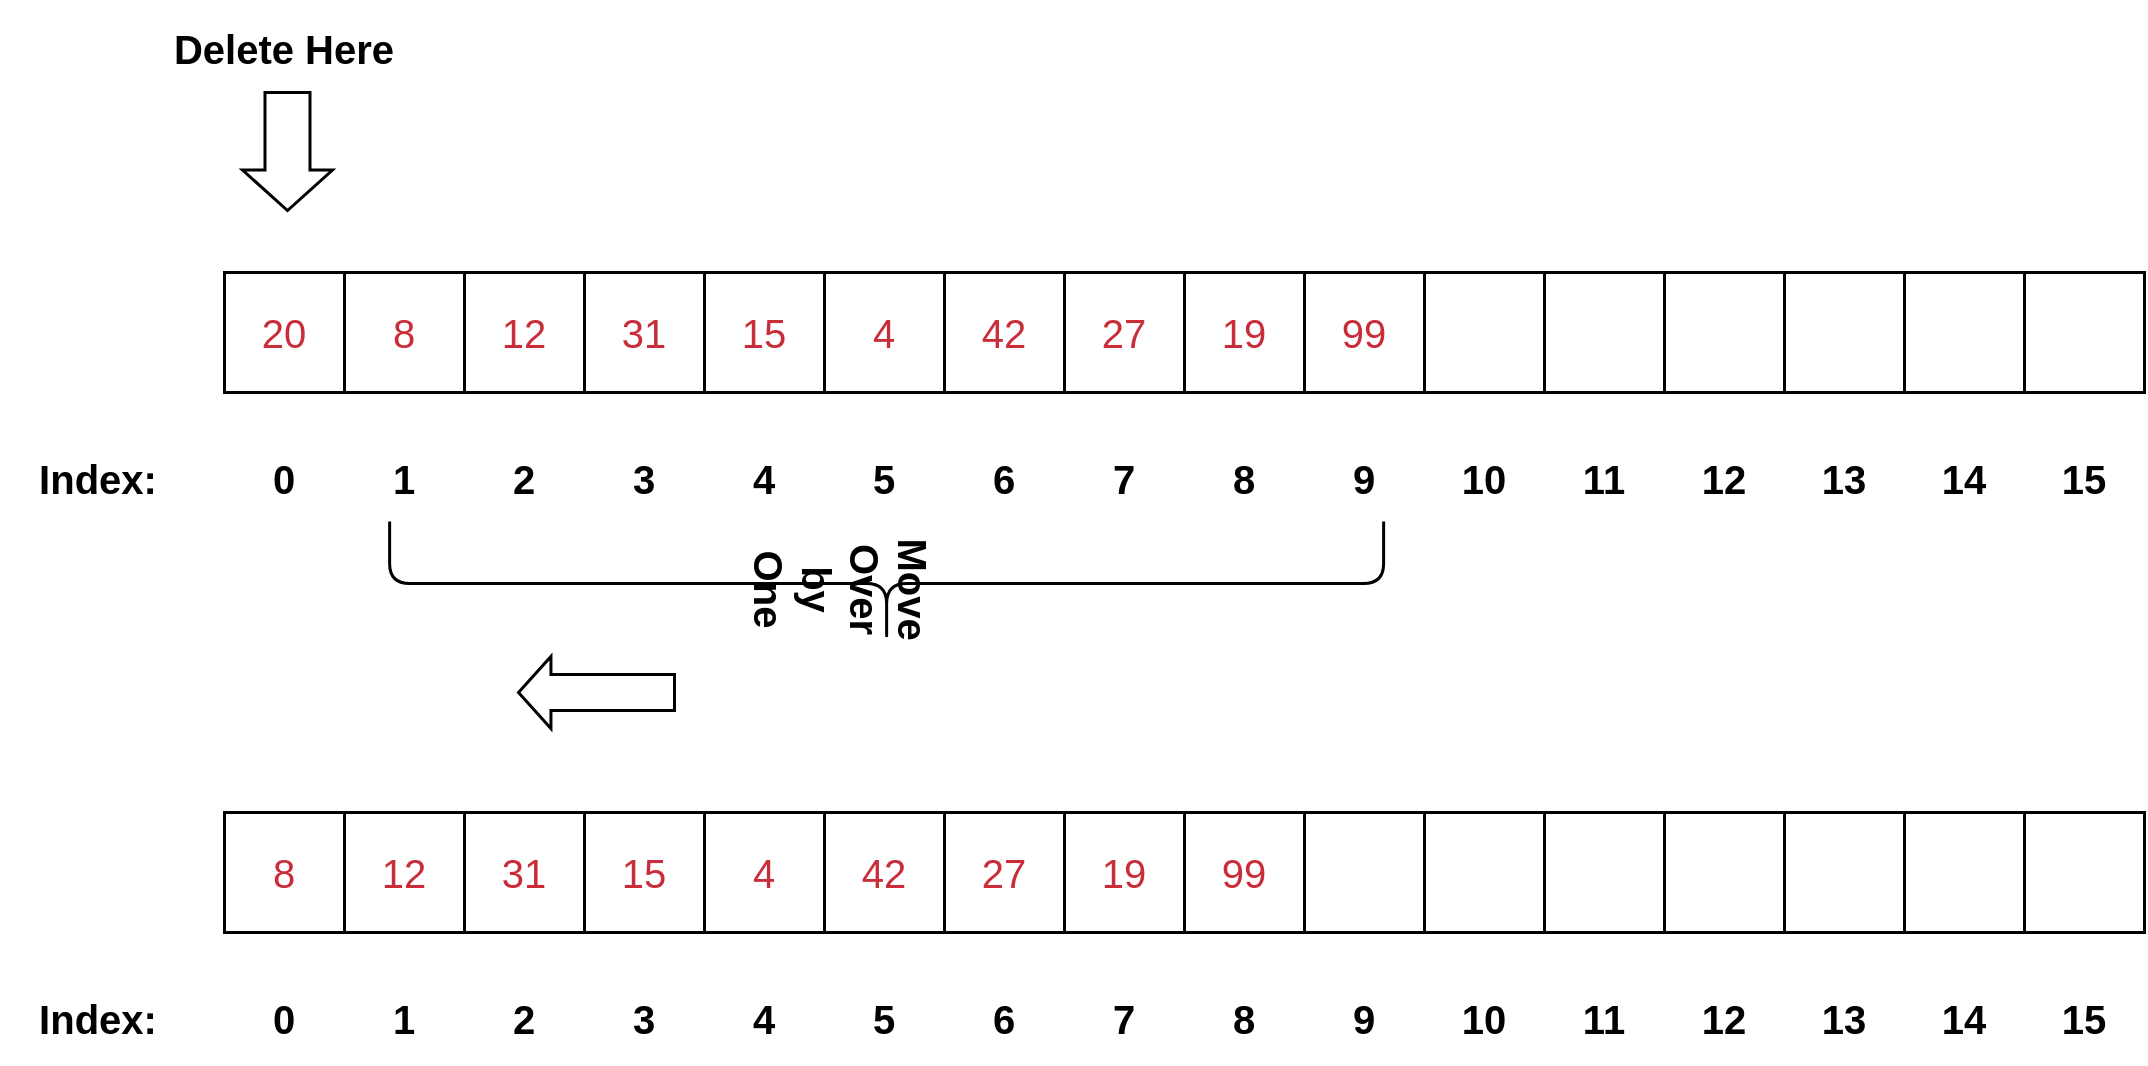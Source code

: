 <?xml version="1.0" encoding="UTF-8"?><mxfile type="Lucidchart-Import" version="17.1.4"><diagram name="Page 1" id="0"><mxGraphModel page="1" pageWidth="1020" pageHeight="1320" grid="1" gridSize="15"><root><mxCell id="0"/><mxCell id="1" parent="0"/><mxCell id="2" value="" style="shape=singleArrow;arrowWidth=0.5;arrowSize=0.343;whiteSpace=wrap;fontSize=13;spacing=3.8;strokeOpacity=100;rotation=90;strokeWidth=1.5;html=1;" vertex="1" parent="1"><mxGeometry x="158" y="67" width="59" height="45" as="geometry"/></mxCell><UserObject label="Delete Here" lucidchartObjectId="GwvDJqQ1ADK_" id="3"><mxCell style="html=1;overflow=block;blockSpacing=1;whiteSpace=wrap;fontSize=20;fontColor=default;fontStyle=1;spacing=3.8;strokeOpacity=0;fillOpacity=0;fillColor=#ffffff;strokeWidth=1.5;" vertex="1" parent="1"><mxGeometry x="96" y="15" width="180" height="45" as="geometry"/></mxCell></UserObject><mxCell id="4" value="" style="strokeColor=none;fillColor=none;whiteSpace=wrap;fontSize=20;fontColor=default;fontStyle=1;align=center;spacing=3.8;strokeOpacity=100;rotation=90;strokeWidth=1.5;html=1;" vertex="1" parent="1"><mxGeometry x="456" y="57" width="60" height="497" as="geometry"/></mxCell><mxCell id="5" value="" style="shape=curlyBracket;rounded=1;flipH=1;whiteSpace=wrap;fontSize=20;fontColor=default;fontStyle=1;align=center;spacing=3.8;strokeOpacity=100;rotation=90;strokeWidth=1.5;" vertex="1" parent="4"><mxGeometry width="62.125" height="497" as="geometry"/></mxCell><mxCell id="6" value="Move Over by One" style="strokeColor=none;fillColor=none;whiteSpace=wrap;fontSize=20;fontColor=default;fontStyle=1;align=center;spacing=3.8;strokeOpacity=100;rotation=90;strokeWidth=1.5;" vertex="1" parent="4"><mxGeometry x="10.125" y="2" width="-2.125" height="497" as="geometry"/></mxCell><UserObject label="20" lucidchartObjectId="DyvDNFA8wdOl" id="7"><mxCell style="html=1;overflow=block;blockSpacing=1;whiteSpace=wrap;fontSize=20;fontColor=#c92d39;spacing=3.8;strokeOpacity=100;strokeWidth=1.5;" vertex="1" parent="1"><mxGeometry x="156" y="150" width="60" height="60" as="geometry"/></mxCell></UserObject><UserObject label="8" lucidchartObjectId="DyvDK6IRrLHa" id="8"><mxCell style="html=1;overflow=block;blockSpacing=1;whiteSpace=wrap;fontSize=20;fontColor=#c92d39;spacing=3.8;strokeOpacity=100;strokeWidth=1.5;" vertex="1" parent="1"><mxGeometry x="216" y="150" width="60" height="60" as="geometry"/></mxCell></UserObject><UserObject label="12" lucidchartObjectId="DyvDGWp2-3n2" id="9"><mxCell style="html=1;overflow=block;blockSpacing=1;whiteSpace=wrap;fontSize=20;fontColor=#c92d39;spacing=3.8;strokeOpacity=100;strokeWidth=1.5;" vertex="1" parent="1"><mxGeometry x="276" y="150" width="60" height="60" as="geometry"/></mxCell></UserObject><UserObject label="31" lucidchartObjectId="DyvDZfGUk_KT" id="10"><mxCell style="html=1;overflow=block;blockSpacing=1;whiteSpace=wrap;fontSize=20;fontColor=#c92d39;spacing=3.8;strokeOpacity=100;strokeWidth=1.5;" vertex="1" parent="1"><mxGeometry x="336" y="150" width="60" height="60" as="geometry"/></mxCell></UserObject><UserObject label="15" lucidchartObjectId="DyvDIBeAUb2q" id="11"><mxCell style="html=1;overflow=block;blockSpacing=1;whiteSpace=wrap;fontSize=20;fontColor=#c92d39;spacing=3.8;strokeOpacity=100;strokeWidth=1.5;" vertex="1" parent="1"><mxGeometry x="396" y="150" width="60" height="60" as="geometry"/></mxCell></UserObject><UserObject label="4" lucidchartObjectId="DyvDLinZAijP" id="12"><mxCell style="html=1;overflow=block;blockSpacing=1;whiteSpace=wrap;fontSize=20;fontColor=#c92d39;spacing=3.8;strokeOpacity=100;strokeWidth=1.5;" vertex="1" parent="1"><mxGeometry x="456" y="150" width="60" height="60" as="geometry"/></mxCell></UserObject><UserObject label="42" lucidchartObjectId="DyvD.h3g5gVo" id="13"><mxCell style="html=1;overflow=block;blockSpacing=1;whiteSpace=wrap;fontSize=20;fontColor=#c92d39;spacing=3.8;strokeOpacity=100;strokeWidth=1.5;" vertex="1" parent="1"><mxGeometry x="516" y="150" width="60" height="60" as="geometry"/></mxCell></UserObject><UserObject label="27" lucidchartObjectId="DyvDmlXUnIYS" id="14"><mxCell style="html=1;overflow=block;blockSpacing=1;whiteSpace=wrap;fontSize=20;fontColor=#c92d39;spacing=3.8;strokeOpacity=100;strokeWidth=1.5;" vertex="1" parent="1"><mxGeometry x="576" y="150" width="60" height="60" as="geometry"/></mxCell></UserObject><UserObject label="Index:" lucidchartObjectId="DyvDeevKfKoH" id="15"><mxCell style="html=1;overflow=block;blockSpacing=1;whiteSpace=wrap;fontSize=20;fontColor=default;fontStyle=1;spacing=3.8;strokeOpacity=0;fillOpacity=0;fillColor=#ffffff;strokeWidth=1.5;" vertex="1" parent="1"><mxGeometry x="45" y="230" width="96" height="45" as="geometry"/></mxCell></UserObject><UserObject label="0" lucidchartObjectId="DyvDcOJ3YsWE" id="16"><mxCell style="html=1;overflow=block;blockSpacing=1;whiteSpace=wrap;fontSize=20;fontColor=default;fontStyle=1;spacing=3.8;strokeOpacity=0;fillOpacity=0;fillColor=#ffffff;strokeWidth=1.5;" vertex="1" parent="1"><mxGeometry x="171" y="230" width="30" height="45" as="geometry"/></mxCell></UserObject><UserObject label="1" lucidchartObjectId="DyvDao9qJytx" id="17"><mxCell style="html=1;overflow=block;blockSpacing=1;whiteSpace=wrap;fontSize=20;fontColor=default;fontStyle=1;spacing=3.8;strokeOpacity=0;fillOpacity=0;fillColor=#ffffff;strokeWidth=1.5;" vertex="1" parent="1"><mxGeometry x="231" y="230" width="30" height="45" as="geometry"/></mxCell></UserObject><UserObject label="2" lucidchartObjectId="DyvDPYDBVRPi" id="18"><mxCell style="html=1;overflow=block;blockSpacing=1;whiteSpace=wrap;fontSize=20;fontColor=default;fontStyle=1;spacing=3.8;strokeOpacity=0;fillOpacity=0;fillColor=#ffffff;strokeWidth=1.5;" vertex="1" parent="1"><mxGeometry x="291" y="230" width="30" height="45" as="geometry"/></mxCell></UserObject><UserObject label="3" lucidchartObjectId="DyvDZ09dWXoS" id="19"><mxCell style="html=1;overflow=block;blockSpacing=1;whiteSpace=wrap;fontSize=20;fontColor=default;fontStyle=1;spacing=3.8;strokeOpacity=0;fillOpacity=0;fillColor=#ffffff;strokeWidth=1.5;" vertex="1" parent="1"><mxGeometry x="351" y="230" width="30" height="45" as="geometry"/></mxCell></UserObject><UserObject label="4" lucidchartObjectId="DyvDNNaEdqJQ" id="20"><mxCell style="html=1;overflow=block;blockSpacing=1;whiteSpace=wrap;fontSize=20;fontColor=default;fontStyle=1;spacing=3.8;strokeOpacity=0;fillOpacity=0;fillColor=#ffffff;strokeWidth=1.5;" vertex="1" parent="1"><mxGeometry x="411" y="230" width="30" height="45" as="geometry"/></mxCell></UserObject><UserObject label="5" lucidchartObjectId="DyvDPnaUK1X4" id="21"><mxCell style="html=1;overflow=block;blockSpacing=1;whiteSpace=wrap;fontSize=20;fontColor=default;fontStyle=1;spacing=3.8;strokeOpacity=0;fillOpacity=0;fillColor=#ffffff;strokeWidth=1.5;" vertex="1" parent="1"><mxGeometry x="471" y="230" width="30" height="45" as="geometry"/></mxCell></UserObject><UserObject label="6" lucidchartObjectId="DyvDTa33Dbmy" id="22"><mxCell style="html=1;overflow=block;blockSpacing=1;whiteSpace=wrap;fontSize=20;fontColor=default;fontStyle=1;spacing=3.8;strokeOpacity=0;fillOpacity=0;fillColor=#ffffff;strokeWidth=1.5;" vertex="1" parent="1"><mxGeometry x="531" y="230" width="30" height="45" as="geometry"/></mxCell></UserObject><UserObject label="7" lucidchartObjectId="DyvDrO~GOMuD" id="23"><mxCell style="html=1;overflow=block;blockSpacing=1;whiteSpace=wrap;fontSize=20;fontColor=default;fontStyle=1;spacing=3.8;strokeOpacity=0;fillOpacity=0;fillColor=#ffffff;strokeWidth=1.5;" vertex="1" parent="1"><mxGeometry x="591" y="230" width="30" height="45" as="geometry"/></mxCell></UserObject><UserObject label="19" lucidchartObjectId="DyvDgv45AVpg" id="24"><mxCell style="html=1;overflow=block;blockSpacing=1;whiteSpace=wrap;fontSize=20;fontColor=#c92d39;spacing=3.8;strokeOpacity=100;strokeWidth=1.5;" vertex="1" parent="1"><mxGeometry x="636" y="150" width="60" height="60" as="geometry"/></mxCell></UserObject><UserObject label="99" lucidchartObjectId="DyvD6uPUPLK0" id="25"><mxCell style="html=1;overflow=block;blockSpacing=1;whiteSpace=wrap;fontSize=20;fontColor=#c92d39;spacing=3.8;strokeOpacity=100;strokeWidth=1.5;" vertex="1" parent="1"><mxGeometry x="696" y="150" width="60" height="60" as="geometry"/></mxCell></UserObject><UserObject label="" lucidchartObjectId="DyvDvY__HOXY" id="26"><mxCell style="html=1;overflow=block;blockSpacing=1;whiteSpace=wrap;fontSize=13;spacing=3.8;strokeOpacity=100;strokeWidth=1.5;" vertex="1" parent="1"><mxGeometry x="756" y="150" width="60" height="60" as="geometry"/></mxCell></UserObject><UserObject label="" lucidchartObjectId="DyvDng_B~44O" id="27"><mxCell style="html=1;overflow=block;blockSpacing=1;whiteSpace=wrap;fontSize=13;spacing=3.8;strokeOpacity=100;strokeWidth=1.5;" vertex="1" parent="1"><mxGeometry x="816" y="150" width="60" height="60" as="geometry"/></mxCell></UserObject><UserObject label="" lucidchartObjectId="DyvDd9E~LG~v" id="28"><mxCell style="html=1;overflow=block;blockSpacing=1;whiteSpace=wrap;fontSize=13;spacing=3.8;strokeOpacity=100;strokeWidth=1.5;" vertex="1" parent="1"><mxGeometry x="876" y="150" width="60" height="60" as="geometry"/></mxCell></UserObject><UserObject label="" lucidchartObjectId="DyvD5Z-OrtCd" id="29"><mxCell style="html=1;overflow=block;blockSpacing=1;whiteSpace=wrap;fontSize=13;spacing=3.8;strokeOpacity=100;strokeWidth=1.5;" vertex="1" parent="1"><mxGeometry x="936" y="150" width="60" height="60" as="geometry"/></mxCell></UserObject><UserObject label="" lucidchartObjectId="DyvDIMoh-aMi" id="30"><mxCell style="html=1;overflow=block;blockSpacing=1;whiteSpace=wrap;fontSize=13;spacing=3.8;strokeOpacity=100;strokeWidth=1.5;" vertex="1" parent="1"><mxGeometry x="996" y="150" width="60" height="60" as="geometry"/></mxCell></UserObject><UserObject label="" lucidchartObjectId="DyvDdyDWyFNu" id="31"><mxCell style="html=1;overflow=block;blockSpacing=1;whiteSpace=wrap;fontSize=13;spacing=3.8;strokeOpacity=100;strokeWidth=1.5;" vertex="1" parent="1"><mxGeometry x="1056" y="150" width="60" height="60" as="geometry"/></mxCell></UserObject><UserObject label="8" lucidchartObjectId="DyvDY3Bhyy4J" id="32"><mxCell style="html=1;overflow=block;blockSpacing=1;whiteSpace=wrap;fontSize=20;fontColor=default;fontStyle=1;spacing=3.8;strokeOpacity=0;fillOpacity=0;fillColor=#ffffff;strokeWidth=1.5;" vertex="1" parent="1"><mxGeometry x="651" y="230" width="30" height="45" as="geometry"/></mxCell></UserObject><UserObject label="9" lucidchartObjectId="DyvDMNEpeg8y" id="33"><mxCell style="html=1;overflow=block;blockSpacing=1;whiteSpace=wrap;fontSize=20;fontColor=default;fontStyle=1;spacing=3.8;strokeOpacity=0;fillOpacity=0;fillColor=#ffffff;strokeWidth=1.5;" vertex="1" parent="1"><mxGeometry x="711" y="230" width="30" height="45" as="geometry"/></mxCell></UserObject><UserObject label="10" lucidchartObjectId="DyvD2MXShiQK" id="34"><mxCell style="html=1;overflow=block;blockSpacing=1;whiteSpace=wrap;fontSize=20;fontColor=default;fontStyle=1;spacing=3.8;strokeOpacity=0;fillOpacity=0;fillColor=#ffffff;strokeWidth=1.5;" vertex="1" parent="1"><mxGeometry x="771" y="230" width="30" height="45" as="geometry"/></mxCell></UserObject><UserObject label="11" lucidchartObjectId="DyvDl72kLt_2" id="35"><mxCell style="html=1;overflow=block;blockSpacing=1;whiteSpace=wrap;fontSize=20;fontColor=default;fontStyle=1;spacing=3.8;strokeOpacity=0;fillOpacity=0;fillColor=#ffffff;strokeWidth=1.5;" vertex="1" parent="1"><mxGeometry x="831" y="230" width="30" height="45" as="geometry"/></mxCell></UserObject><UserObject label="12" lucidchartObjectId="DyvD0alnUN_X" id="36"><mxCell style="html=1;overflow=block;blockSpacing=1;whiteSpace=wrap;fontSize=20;fontColor=default;fontStyle=1;spacing=3.8;strokeOpacity=0;fillOpacity=0;fillColor=#ffffff;strokeWidth=1.5;" vertex="1" parent="1"><mxGeometry x="891" y="230" width="30" height="45" as="geometry"/></mxCell></UserObject><UserObject label="13" lucidchartObjectId="DyvDL5Bm6~OA" id="37"><mxCell style="html=1;overflow=block;blockSpacing=1;whiteSpace=wrap;fontSize=20;fontColor=default;fontStyle=1;spacing=3.8;strokeOpacity=0;fillOpacity=0;fillColor=#ffffff;strokeWidth=1.5;" vertex="1" parent="1"><mxGeometry x="951" y="230" width="30" height="45" as="geometry"/></mxCell></UserObject><UserObject label="14" lucidchartObjectId="DyvDTHFyDO0I" id="38"><mxCell style="html=1;overflow=block;blockSpacing=1;whiteSpace=wrap;fontSize=20;fontColor=default;fontStyle=1;spacing=3.8;strokeOpacity=0;fillOpacity=0;fillColor=#ffffff;strokeWidth=1.5;" vertex="1" parent="1"><mxGeometry x="1011" y="230" width="30" height="45" as="geometry"/></mxCell></UserObject><UserObject label="15" lucidchartObjectId="DyvDPij-eoAD" id="39"><mxCell style="html=1;overflow=block;blockSpacing=1;whiteSpace=wrap;fontSize=20;fontColor=default;fontStyle=1;spacing=3.8;strokeOpacity=0;fillOpacity=0;fillColor=#ffffff;strokeWidth=1.5;" vertex="1" parent="1"><mxGeometry x="1071" y="230" width="30" height="45" as="geometry"/></mxCell></UserObject><UserObject label="8" lucidchartObjectId="7gRDByos3_Rv" id="40"><mxCell style="html=1;overflow=block;blockSpacing=1;whiteSpace=wrap;fontSize=20;fontColor=#c92d39;spacing=3.8;strokeOpacity=100;strokeWidth=1.5;" vertex="1" parent="1"><mxGeometry x="156" y="420" width="60" height="60" as="geometry"/></mxCell></UserObject><UserObject label="12" lucidchartObjectId="7gRDTwb~qCJH" id="41"><mxCell style="html=1;overflow=block;blockSpacing=1;whiteSpace=wrap;fontSize=20;fontColor=#c92d39;spacing=3.8;strokeOpacity=100;strokeWidth=1.5;" vertex="1" parent="1"><mxGeometry x="216" y="420" width="60" height="60" as="geometry"/></mxCell></UserObject><UserObject label="31" lucidchartObjectId="7gRD9a58ZR_4" id="42"><mxCell style="html=1;overflow=block;blockSpacing=1;whiteSpace=wrap;fontSize=20;fontColor=#c92d39;spacing=3.8;strokeOpacity=100;strokeWidth=1.5;" vertex="1" parent="1"><mxGeometry x="276" y="420" width="60" height="60" as="geometry"/></mxCell></UserObject><UserObject label="15" lucidchartObjectId="7gRDYxugtRtr" id="43"><mxCell style="html=1;overflow=block;blockSpacing=1;whiteSpace=wrap;fontSize=20;fontColor=#c92d39;spacing=3.8;strokeOpacity=100;strokeWidth=1.5;" vertex="1" parent="1"><mxGeometry x="336" y="420" width="60" height="60" as="geometry"/></mxCell></UserObject><UserObject label="4" lucidchartObjectId="7gRDjNhZkZY3" id="44"><mxCell style="html=1;overflow=block;blockSpacing=1;whiteSpace=wrap;fontSize=20;fontColor=#c92d39;spacing=3.8;strokeOpacity=100;strokeWidth=1.5;" vertex="1" parent="1"><mxGeometry x="396" y="420" width="60" height="60" as="geometry"/></mxCell></UserObject><UserObject label="42" lucidchartObjectId="7gRDPfkIVh7U" id="45"><mxCell style="html=1;overflow=block;blockSpacing=1;whiteSpace=wrap;fontSize=20;fontColor=#c92d39;spacing=3.8;strokeOpacity=100;strokeWidth=1.5;" vertex="1" parent="1"><mxGeometry x="456" y="420" width="60" height="60" as="geometry"/></mxCell></UserObject><UserObject label="27" lucidchartObjectId="7gRDWCBQkkw5" id="46"><mxCell style="html=1;overflow=block;blockSpacing=1;whiteSpace=wrap;fontSize=20;fontColor=#c92d39;spacing=3.8;strokeOpacity=100;strokeWidth=1.5;" vertex="1" parent="1"><mxGeometry x="516" y="420" width="60" height="60" as="geometry"/></mxCell></UserObject><UserObject label="19" lucidchartObjectId="7gRDDsb6fIET" id="47"><mxCell style="html=1;overflow=block;blockSpacing=1;whiteSpace=wrap;fontSize=20;fontColor=#c92d39;spacing=3.8;strokeOpacity=100;strokeWidth=1.5;" vertex="1" parent="1"><mxGeometry x="576" y="420" width="60" height="60" as="geometry"/></mxCell></UserObject><UserObject label="Index:" lucidchartObjectId="7gRDFa4bWd6B" id="48"><mxCell style="html=1;overflow=block;blockSpacing=1;whiteSpace=wrap;fontSize=20;fontColor=default;fontStyle=1;spacing=3.8;strokeOpacity=0;fillOpacity=0;fillColor=#ffffff;strokeWidth=1.5;" vertex="1" parent="1"><mxGeometry x="45" y="500" width="96" height="45" as="geometry"/></mxCell></UserObject><UserObject label="0" lucidchartObjectId="7gRDAe7Xk3.N" id="49"><mxCell style="html=1;overflow=block;blockSpacing=1;whiteSpace=wrap;fontSize=20;fontColor=default;fontStyle=1;spacing=3.8;strokeOpacity=0;fillOpacity=0;fillColor=#ffffff;strokeWidth=1.5;" vertex="1" parent="1"><mxGeometry x="171" y="500" width="30" height="45" as="geometry"/></mxCell></UserObject><UserObject label="1" lucidchartObjectId="7gRDeBiBSRvn" id="50"><mxCell style="html=1;overflow=block;blockSpacing=1;whiteSpace=wrap;fontSize=20;fontColor=default;fontStyle=1;spacing=3.8;strokeOpacity=0;fillOpacity=0;fillColor=#ffffff;strokeWidth=1.5;" vertex="1" parent="1"><mxGeometry x="231" y="500" width="30" height="45" as="geometry"/></mxCell></UserObject><UserObject label="2" lucidchartObjectId="7gRDwguFt5J8" id="51"><mxCell style="html=1;overflow=block;blockSpacing=1;whiteSpace=wrap;fontSize=20;fontColor=default;fontStyle=1;spacing=3.8;strokeOpacity=0;fillOpacity=0;fillColor=#ffffff;strokeWidth=1.5;" vertex="1" parent="1"><mxGeometry x="291" y="500" width="30" height="45" as="geometry"/></mxCell></UserObject><UserObject label="3" lucidchartObjectId="7gRD4JusXV8e" id="52"><mxCell style="html=1;overflow=block;blockSpacing=1;whiteSpace=wrap;fontSize=20;fontColor=default;fontStyle=1;spacing=3.8;strokeOpacity=0;fillOpacity=0;fillColor=#ffffff;strokeWidth=1.5;" vertex="1" parent="1"><mxGeometry x="351" y="500" width="30" height="45" as="geometry"/></mxCell></UserObject><UserObject label="4" lucidchartObjectId="7gRDJ7aJ4cFE" id="53"><mxCell style="html=1;overflow=block;blockSpacing=1;whiteSpace=wrap;fontSize=20;fontColor=default;fontStyle=1;spacing=3.8;strokeOpacity=0;fillOpacity=0;fillColor=#ffffff;strokeWidth=1.5;" vertex="1" parent="1"><mxGeometry x="411" y="500" width="30" height="45" as="geometry"/></mxCell></UserObject><UserObject label="5" lucidchartObjectId="7gRDhWQv~SXJ" id="54"><mxCell style="html=1;overflow=block;blockSpacing=1;whiteSpace=wrap;fontSize=20;fontColor=default;fontStyle=1;spacing=3.8;strokeOpacity=0;fillOpacity=0;fillColor=#ffffff;strokeWidth=1.5;" vertex="1" parent="1"><mxGeometry x="471" y="500" width="30" height="45" as="geometry"/></mxCell></UserObject><UserObject label="6" lucidchartObjectId="7gRDIFFGTM5O" id="55"><mxCell style="html=1;overflow=block;blockSpacing=1;whiteSpace=wrap;fontSize=20;fontColor=default;fontStyle=1;spacing=3.8;strokeOpacity=0;fillOpacity=0;fillColor=#ffffff;strokeWidth=1.5;" vertex="1" parent="1"><mxGeometry x="531" y="500" width="30" height="45" as="geometry"/></mxCell></UserObject><UserObject label="7" lucidchartObjectId="7gRDorJ4VKGK" id="56"><mxCell style="html=1;overflow=block;blockSpacing=1;whiteSpace=wrap;fontSize=20;fontColor=default;fontStyle=1;spacing=3.8;strokeOpacity=0;fillOpacity=0;fillColor=#ffffff;strokeWidth=1.5;" vertex="1" parent="1"><mxGeometry x="591" y="500" width="30" height="45" as="geometry"/></mxCell></UserObject><UserObject label="99" lucidchartObjectId="7gRD-QF5cXD_" id="57"><mxCell style="html=1;overflow=block;blockSpacing=1;whiteSpace=wrap;fontSize=20;fontColor=#c92d39;spacing=3.8;strokeOpacity=100;strokeWidth=1.5;" vertex="1" parent="1"><mxGeometry x="636" y="420" width="60" height="60" as="geometry"/></mxCell></UserObject><UserObject label="" lucidchartObjectId="7gRDYli7N-JJ" id="58"><mxCell style="html=1;overflow=block;blockSpacing=1;whiteSpace=wrap;fontSize=13;spacing=3.8;strokeOpacity=100;strokeWidth=1.5;" vertex="1" parent="1"><mxGeometry x="696" y="420" width="60" height="60" as="geometry"/></mxCell></UserObject><UserObject label="" lucidchartObjectId="7gRDVKyR-HS9" id="59"><mxCell style="html=1;overflow=block;blockSpacing=1;whiteSpace=wrap;fontSize=13;spacing=3.8;strokeOpacity=100;strokeWidth=1.5;" vertex="1" parent="1"><mxGeometry x="756" y="420" width="60" height="60" as="geometry"/></mxCell></UserObject><UserObject label="" lucidchartObjectId="7gRD~VOynbLe" id="60"><mxCell style="html=1;overflow=block;blockSpacing=1;whiteSpace=wrap;fontSize=13;spacing=3.8;strokeOpacity=100;strokeWidth=1.5;" vertex="1" parent="1"><mxGeometry x="816" y="420" width="60" height="60" as="geometry"/></mxCell></UserObject><UserObject label="" lucidchartObjectId="7gRD1VCsmGlk" id="61"><mxCell style="html=1;overflow=block;blockSpacing=1;whiteSpace=wrap;fontSize=13;spacing=3.8;strokeOpacity=100;strokeWidth=1.5;" vertex="1" parent="1"><mxGeometry x="876" y="420" width="60" height="60" as="geometry"/></mxCell></UserObject><UserObject label="" lucidchartObjectId="7gRDo9-x_hUu" id="62"><mxCell style="html=1;overflow=block;blockSpacing=1;whiteSpace=wrap;fontSize=13;spacing=3.8;strokeOpacity=100;strokeWidth=1.5;" vertex="1" parent="1"><mxGeometry x="936" y="420" width="60" height="60" as="geometry"/></mxCell></UserObject><UserObject label="" lucidchartObjectId="7gRDSyVouxT1" id="63"><mxCell style="html=1;overflow=block;blockSpacing=1;whiteSpace=wrap;fontSize=13;spacing=3.8;strokeOpacity=100;strokeWidth=1.5;" vertex="1" parent="1"><mxGeometry x="996" y="420" width="60" height="60" as="geometry"/></mxCell></UserObject><UserObject label="" lucidchartObjectId="7gRD~qhLiwB5" id="64"><mxCell style="html=1;overflow=block;blockSpacing=1;whiteSpace=wrap;fontSize=13;spacing=3.8;strokeOpacity=100;strokeWidth=1.5;" vertex="1" parent="1"><mxGeometry x="1056" y="420" width="60" height="60" as="geometry"/></mxCell></UserObject><UserObject label="8" lucidchartObjectId="7gRDEOyJvPm~" id="65"><mxCell style="html=1;overflow=block;blockSpacing=1;whiteSpace=wrap;fontSize=20;fontColor=default;fontStyle=1;spacing=3.8;strokeOpacity=0;fillOpacity=0;fillColor=#ffffff;strokeWidth=1.5;" vertex="1" parent="1"><mxGeometry x="651" y="500" width="30" height="45" as="geometry"/></mxCell></UserObject><UserObject label="9" lucidchartObjectId="7gRD2IxLrXmX" id="66"><mxCell style="html=1;overflow=block;blockSpacing=1;whiteSpace=wrap;fontSize=20;fontColor=default;fontStyle=1;spacing=3.8;strokeOpacity=0;fillOpacity=0;fillColor=#ffffff;strokeWidth=1.5;" vertex="1" parent="1"><mxGeometry x="711" y="500" width="30" height="45" as="geometry"/></mxCell></UserObject><UserObject label="10" lucidchartObjectId="7gRDX.5xkZNg" id="67"><mxCell style="html=1;overflow=block;blockSpacing=1;whiteSpace=wrap;fontSize=20;fontColor=default;fontStyle=1;spacing=3.8;strokeOpacity=0;fillOpacity=0;fillColor=#ffffff;strokeWidth=1.5;" vertex="1" parent="1"><mxGeometry x="771" y="500" width="30" height="45" as="geometry"/></mxCell></UserObject><UserObject label="11" lucidchartObjectId="7gRDp1V2Zq.s" id="68"><mxCell style="html=1;overflow=block;blockSpacing=1;whiteSpace=wrap;fontSize=20;fontColor=default;fontStyle=1;spacing=3.8;strokeOpacity=0;fillOpacity=0;fillColor=#ffffff;strokeWidth=1.5;" vertex="1" parent="1"><mxGeometry x="831" y="500" width="30" height="45" as="geometry"/></mxCell></UserObject><UserObject label="12" lucidchartObjectId="7gRDEof7ht8_" id="69"><mxCell style="html=1;overflow=block;blockSpacing=1;whiteSpace=wrap;fontSize=20;fontColor=default;fontStyle=1;spacing=3.8;strokeOpacity=0;fillOpacity=0;fillColor=#ffffff;strokeWidth=1.5;" vertex="1" parent="1"><mxGeometry x="891" y="500" width="30" height="45" as="geometry"/></mxCell></UserObject><UserObject label="13" lucidchartObjectId="7gRDgp4zpgxU" id="70"><mxCell style="html=1;overflow=block;blockSpacing=1;whiteSpace=wrap;fontSize=20;fontColor=default;fontStyle=1;spacing=3.8;strokeOpacity=0;fillOpacity=0;fillColor=#ffffff;strokeWidth=1.5;" vertex="1" parent="1"><mxGeometry x="951" y="500" width="30" height="45" as="geometry"/></mxCell></UserObject><UserObject label="14" lucidchartObjectId="7gRDiC2vURFi" id="71"><mxCell style="html=1;overflow=block;blockSpacing=1;whiteSpace=wrap;fontSize=20;fontColor=default;fontStyle=1;spacing=3.8;strokeOpacity=0;fillOpacity=0;fillColor=#ffffff;strokeWidth=1.5;" vertex="1" parent="1"><mxGeometry x="1011" y="500" width="30" height="45" as="geometry"/></mxCell></UserObject><UserObject label="15" lucidchartObjectId="7gRDw4zmy~~-" id="72"><mxCell style="html=1;overflow=block;blockSpacing=1;whiteSpace=wrap;fontSize=20;fontColor=default;fontStyle=1;spacing=3.8;strokeOpacity=0;fillOpacity=0;fillColor=#ffffff;strokeWidth=1.5;" vertex="1" parent="1"><mxGeometry x="1071" y="500" width="30" height="45" as="geometry"/></mxCell></UserObject><mxCell id="73" value="" style="shape=singleArrow;arrowWidth=0.5;arrowSize=0.208;whiteSpace=wrap;fontSize=13;spacing=3.8;strokeOpacity=100;rotation=180;strokeWidth=1.5;html=1;" vertex="1" parent="1"><mxGeometry x="303" y="342" width="78" height="36" as="geometry"/></mxCell></root></mxGraphModel></diagram></mxfile>